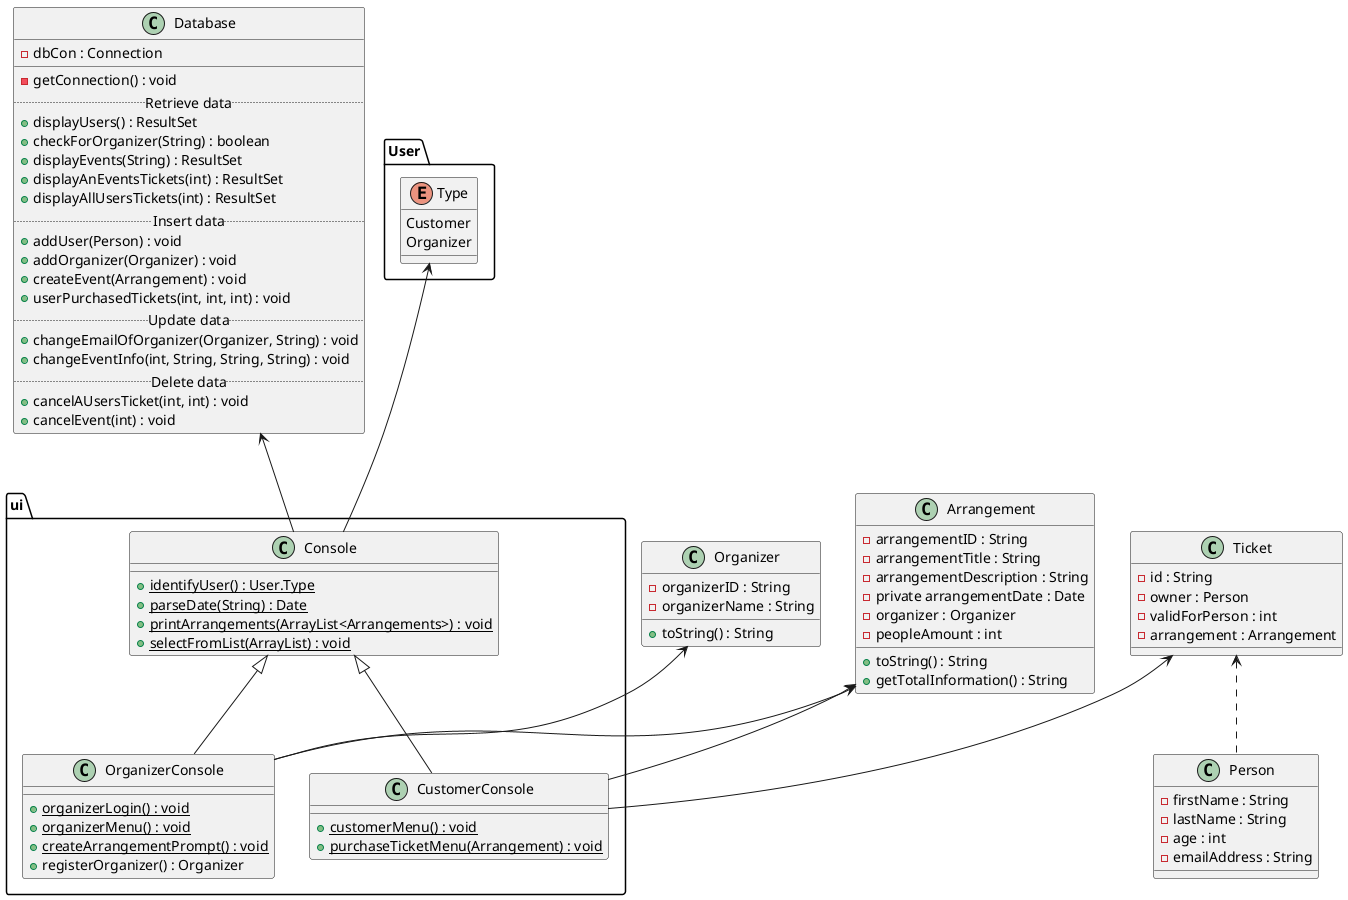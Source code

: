 @startuml

ui.Console <|-- ui.OrganizerConsole
ui.Console <|-- ui.CustomerConsole
User.Type <-- ui.Console
Database <-- ui.Console
Organizer <-- ui.OrganizerConsole

Ticket <.. Person
Ticket <-- ui.CustomerConsole

Arrangement <-- ui.CustomerConsole
Arrangement <-- ui.OrganizerConsole

' Model classes

class Arrangement {
	- arrangementID : String
	- arrangementTitle : String
	- arrangementDescription : String
	- private arrangementDate : Date
	- organizer : Organizer
	- peopleAmount : int

	+ toString() : String
	+ getTotalInformation() : String
}

class Organizer {
	- organizerID : String
	- organizerName : String

	+ toString() : String
}

class Person {
	- firstName : String
	- lastName : String
	- age : int
	- emailAddress : String
}

class Ticket {
	- id : String
	- owner : Person
	- validForPerson : int
	- arrangement : Arrangement
}


enum User.Type{
	Customer
	Organizer
}

' /Model classes

class Database {
	- dbCon : Connection
	__
	- getConnection() : void
	.. Retrieve data ..
	+ displayUsers() : ResultSet
	+ checkForOrganizer(String) : boolean
	+ displayEvents(String) : ResultSet
	+ displayAnEventsTickets(int) : ResultSet
	+ displayAllUsersTickets(int) : ResultSet
	.. Insert data ..
	+ addUser(Person) : void
	+ addOrganizer(Organizer) : void
	+ createEvent(Arrangement) : void
	+ userPurchasedTickets(int, int, int) : void
	.. Update data ..
	+ changeEmailOfOrganizer(Organizer, String) : void
	+ changeEventInfo(int, String, String, String) : void
	.. Delete data ..
	+ cancelAUsersTicket(int, int) : void
	+ cancelEvent(int) : void
}

class ui.Console {
	+ {static} identifyUser() : User.Type
	+ {static} parseDate(String) : Date
	+ {static} printArrangements(ArrayList<Arrangements>) : void
	' getArrangementById()
	' checkTicketConditions()
	+ {static} selectFromList(ArrayList) : void
}

class ui.CustomerConsole {
	+ {static} customerMenu() : void
	+ {static} purchaseTicketMenu(Arrangement) : void
}

class ui.OrganizerConsole {
	+ {static} organizerLogin() : void
	+ {static} organizerMenu() : void
	+ {static} createArrangementPrompt() : void
	+ registerOrganizer() : Organizer
}






























@enduml